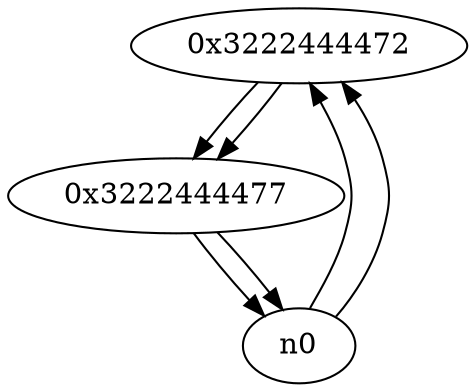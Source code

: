 digraph G{
/* nodes */
  n1 [label="0x3222444472"]
  n2 [label="0x3222444477"]
/* edges */
n1 -> n2;
n0 -> n1;
n0 -> n1;
n2 -> n0;
n2 -> n0;
n1 -> n2;
}
